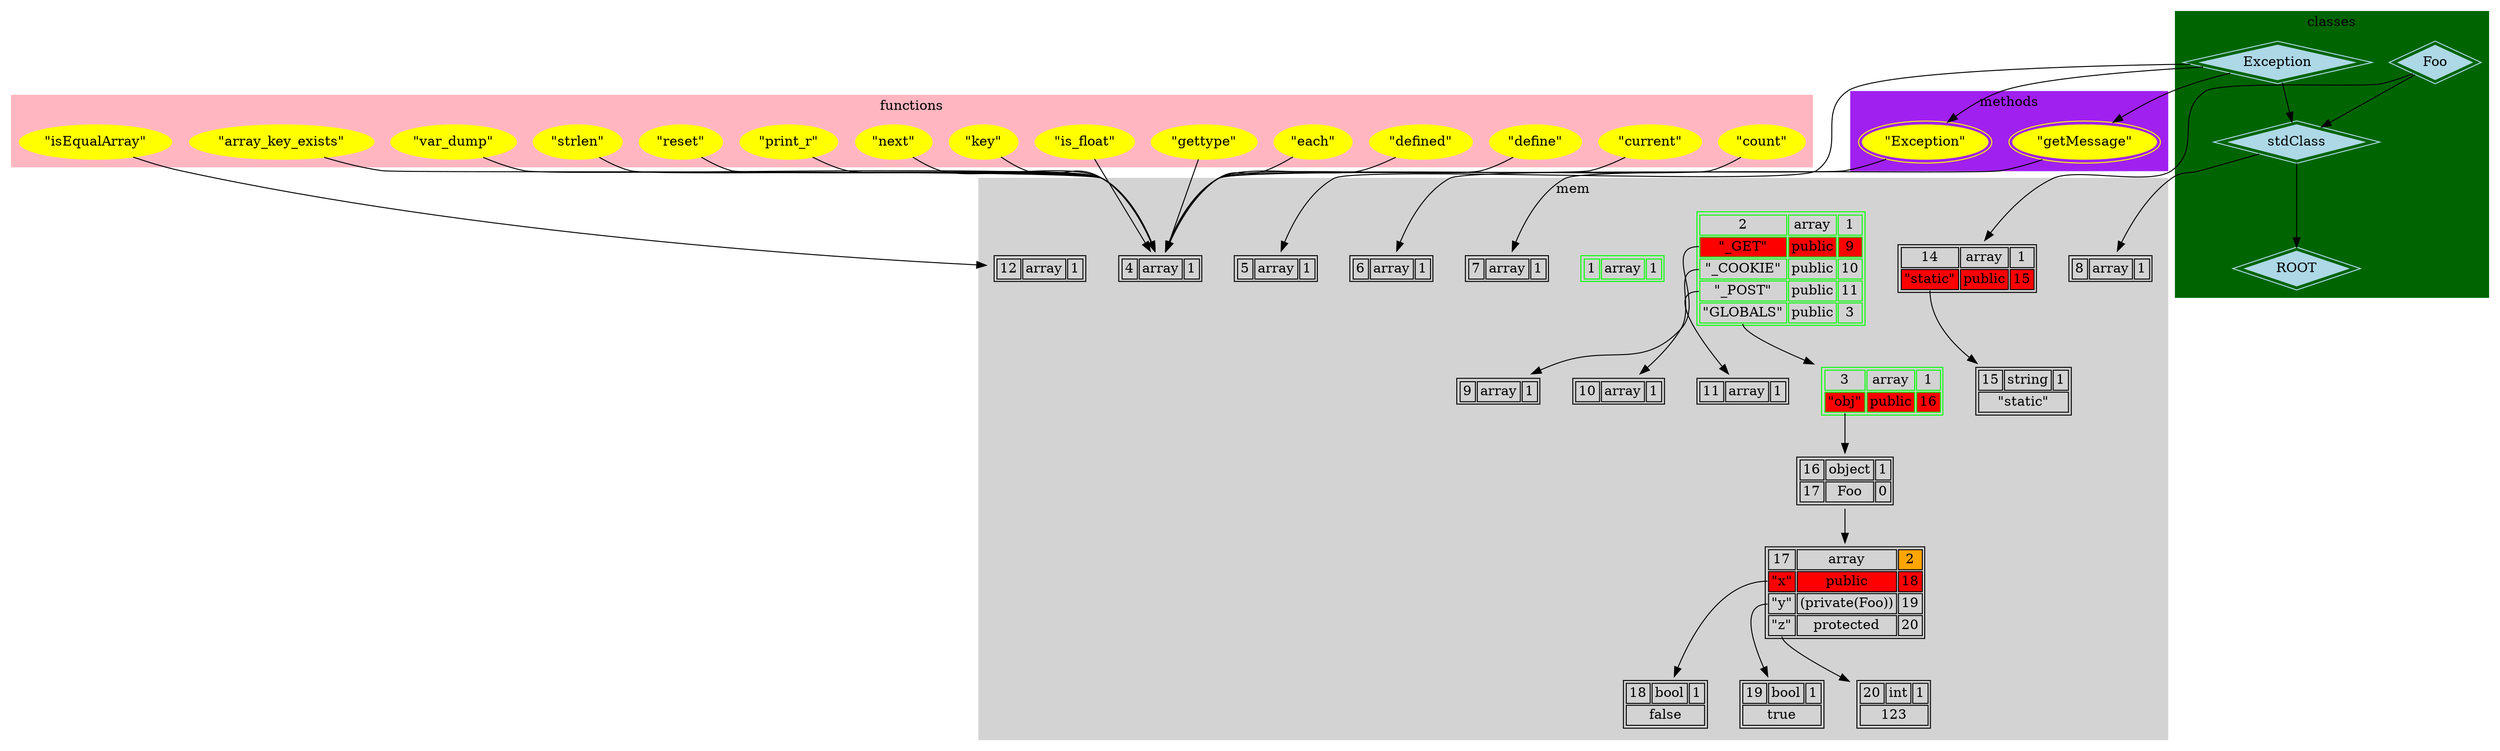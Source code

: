 digraph G {
subgraph cluster_mem {
style=filled;
color=lightgrey;
label = "mem"; 
19
[
shape=none
label = <<table>
<tr><td>19</td><td>bool</td><td>1</td></tr>
<tr><td COLSPAN="3">true</td></tr>
</table>>
]
17
[
shape=none
label = <<table>
<tr><td>17</td><td>array</td><td bgcolor="orange" >2</td></tr>
<tr><td port="x"  bgcolor="red">"x"</td><td bgcolor="red">public</td><td bgcolor="red">18</td></tr>
<tr><td port="y" >"y"</td><td>(private(Foo))</td><td>19</td></tr>
<tr><td port="z" >"z"</td><td>protected</td><td>20</td></tr>
</table>>
]
17:x -> 18;
17:y -> 19;
17:z -> 20;
18
[
shape=none
label = <<table>
<tr><td>18</td><td>bool</td><td>1</td></tr>
<tr><td COLSPAN="3">false</td></tr>
</table>>
]
15
[
shape=none
label = <<table>
<tr><td>15</td><td>string</td><td>1</td></tr>
<tr><td COLSPAN="3">"static"</td></tr>
</table>>
]
16
[
shape=none
label = <<table>
<tr><td>16</td><td>object</td><td>1</td></tr>
<tr><td>17</td><td>Foo</td><td>0</td></tr>
</table>>
]
16 -> 17;
14
[
shape=none
label = <<table>
<tr><td>14</td><td>array</td><td>1</td></tr>
<tr><td port="static"  bgcolor="red">"static"</td><td bgcolor="red">public</td><td bgcolor="red">15</td></tr>
</table>>
]
14:static -> 15;
11
[
shape=none
label = <<table>
<tr><td>11</td><td>array</td><td>1</td></tr>
</table>>
]
12
[
shape=none
label = <<table>
<tr><td>12</td><td>array</td><td>1</td></tr>
</table>>
]
3
[
shape=none
color=green
label = <<table>
<tr><td>3</td><td>array</td><td>1</td></tr>
<tr><td port="obj"  bgcolor="red">"obj"</td><td bgcolor="red">public</td><td bgcolor="red">16</td></tr>
</table>>
]
3:obj -> 16;
20
[
shape=none
label = <<table>
<tr><td>20</td><td>int</td><td>1</td></tr>
<tr><td COLSPAN="3">123</td></tr>
</table>>
]
2
[
shape=none
color=green
label = <<table>
<tr><td>2</td><td>array</td><td>1</td></tr>
<tr><td port="_GET"  bgcolor="red">"_GET"</td><td bgcolor="red">public</td><td bgcolor="red">9</td></tr>
<tr><td port="_COOKIE" >"_COOKIE"</td><td>public</td><td>10</td></tr>
<tr><td port="_POST" >"_POST"</td><td>public</td><td>11</td></tr>
<tr><td port="GLOBALS" >"GLOBALS"</td><td>public</td><td>3</td></tr>
</table>>
]
2:_GET -> 9;
2:_COOKIE -> 10;
2:_POST -> 11;
2:GLOBALS -> 3;
1
[
shape=none
color=green
label = <<table>
<tr><td>1</td><td>array</td><td>1</td></tr>
</table>>
]
10
[
shape=none
label = <<table>
<tr><td>10</td><td>array</td><td>1</td></tr>
</table>>
]
7
[
shape=none
label = <<table>
<tr><td>7</td><td>array</td><td>1</td></tr>
</table>>
]
6
[
shape=none
label = <<table>
<tr><td>6</td><td>array</td><td>1</td></tr>
</table>>
]
5
[
shape=none
label = <<table>
<tr><td>5</td><td>array</td><td>1</td></tr>
</table>>
]
4
[
shape=none
label = <<table>
<tr><td>4</td><td>array</td><td>1</td></tr>
</table>>
]
9
[
shape=none
label = <<table>
<tr><td>9</td><td>array</td><td>1</td></tr>
</table>>
]
8
[
shape=none
label = <<table>
<tr><td>8</td><td>array</td><td>1</td></tr>
</table>>
]
}
subgraph cluster_functions {
style=filled;
color=lightpink;
label = "functions"; 
node [style=filled,color=yellow];
"\"array_key_exists\"";
"\"count\"";
"\"current\"";
"\"define\"";
"\"defined\"";
"\"each\"";
"\"gettype\"";
"\"isEqualArray\"";
"\"is_float\"";
"\"key\"";
"\"next\"";
"\"print_r\"";
"\"reset\"";
"\"strlen\"";
"\"var_dump\"";
"\"array_key_exists\"" -> 4;
"\"count\"" -> 4;
"\"current\"" -> 4;
"\"define\"" -> 4;
"\"defined\"" -> 4;
"\"each\"" -> 4;
"\"gettype\"" -> 4;
"\"isEqualArray\"" -> 12;
"\"is_float\"" -> 4;
"\"key\"" -> 4;
"\"next\"" -> 4;
"\"print_r\"" -> 4;
"\"reset\"" -> 4;
"\"strlen\"" -> 4;
"\"var_dump\"" -> 4;
}
subgraph cluster_classes {
style=filled;
color=darkgreen;
label = "classes";
node [shape=diamond, peripheries=2, style=filled,color=lightblue];
Exception -> stdClass;
Exception -> 5;
Foo -> stdClass;
Foo -> 14;
stdClass -> ROOT;
stdClass -> 8;
}
subgraph cluster_methods {
style=filled;
color=purple;
label = "methods";
node [shape=ellipse, peripheries=2, style=filled,color=yellow];
Exception -> "\"Exception\"";
"\"Exception\"" ->6;
Exception -> "\"getMessage\"";
"\"getMessage\"" ->7;
}
}
